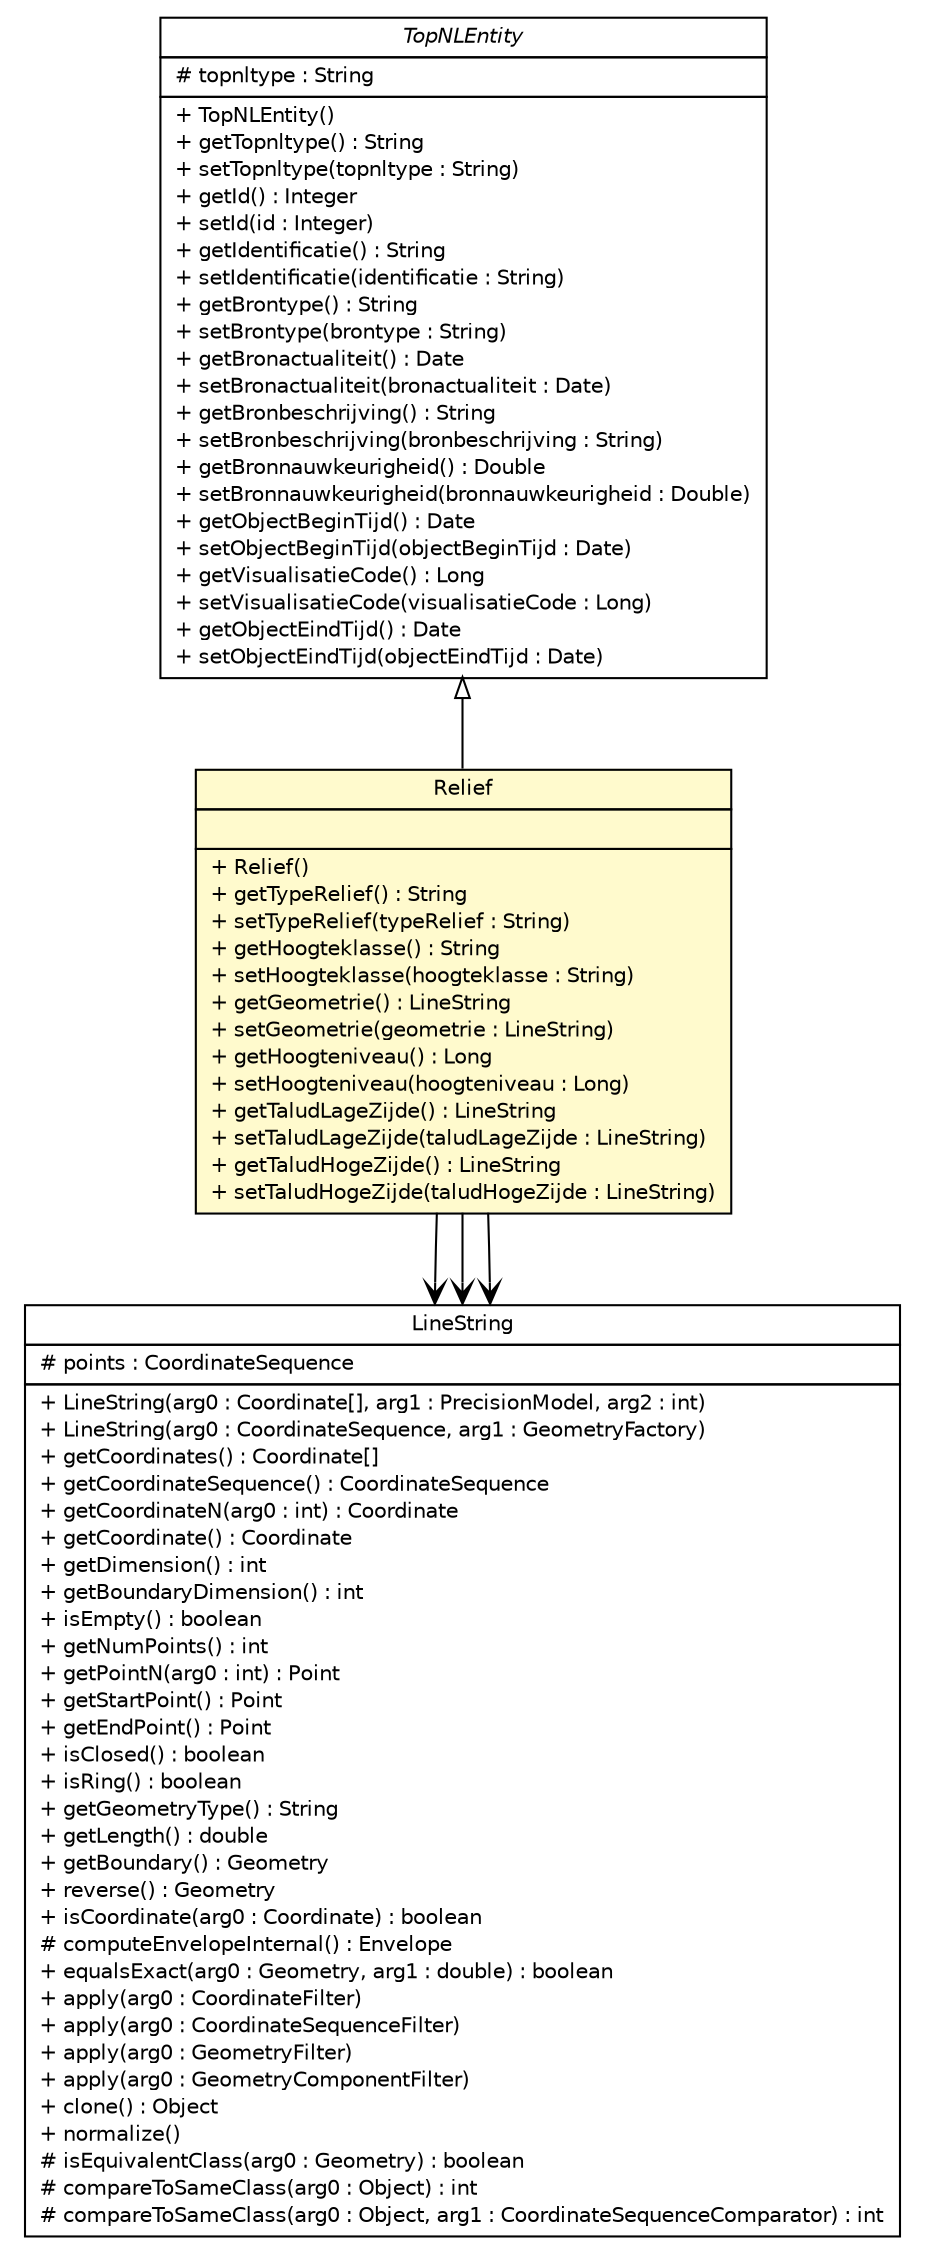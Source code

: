 #!/usr/local/bin/dot
#
# Class diagram 
# Generated by UMLGraph version R5_6-24-gf6e263 (http://www.umlgraph.org/)
#

digraph G {
	edge [fontname="Helvetica",fontsize=10,labelfontname="Helvetica",labelfontsize=10];
	node [fontname="Helvetica",fontsize=10,shape=plaintext];
	nodesep=0.25;
	ranksep=0.5;
	// nl.b3p.topnl.entities.TopNLEntity
	c30527 [label=<<table title="nl.b3p.topnl.entities.TopNLEntity" border="0" cellborder="1" cellspacing="0" cellpadding="2" port="p" href="./TopNLEntity.html">
		<tr><td><table border="0" cellspacing="0" cellpadding="1">
<tr><td align="center" balign="center"><font face="Helvetica-Oblique"> TopNLEntity </font></td></tr>
		</table></td></tr>
		<tr><td><table border="0" cellspacing="0" cellpadding="1">
<tr><td align="left" balign="left"> # topnltype : String </td></tr>
		</table></td></tr>
		<tr><td><table border="0" cellspacing="0" cellpadding="1">
<tr><td align="left" balign="left"> + TopNLEntity() </td></tr>
<tr><td align="left" balign="left"> + getTopnltype() : String </td></tr>
<tr><td align="left" balign="left"> + setTopnltype(topnltype : String) </td></tr>
<tr><td align="left" balign="left"> + getId() : Integer </td></tr>
<tr><td align="left" balign="left"> + setId(id : Integer) </td></tr>
<tr><td align="left" balign="left"> + getIdentificatie() : String </td></tr>
<tr><td align="left" balign="left"> + setIdentificatie(identificatie : String) </td></tr>
<tr><td align="left" balign="left"> + getBrontype() : String </td></tr>
<tr><td align="left" balign="left"> + setBrontype(brontype : String) </td></tr>
<tr><td align="left" balign="left"> + getBronactualiteit() : Date </td></tr>
<tr><td align="left" balign="left"> + setBronactualiteit(bronactualiteit : Date) </td></tr>
<tr><td align="left" balign="left"> + getBronbeschrijving() : String </td></tr>
<tr><td align="left" balign="left"> + setBronbeschrijving(bronbeschrijving : String) </td></tr>
<tr><td align="left" balign="left"> + getBronnauwkeurigheid() : Double </td></tr>
<tr><td align="left" balign="left"> + setBronnauwkeurigheid(bronnauwkeurigheid : Double) </td></tr>
<tr><td align="left" balign="left"> + getObjectBeginTijd() : Date </td></tr>
<tr><td align="left" balign="left"> + setObjectBeginTijd(objectBeginTijd : Date) </td></tr>
<tr><td align="left" balign="left"> + getVisualisatieCode() : Long </td></tr>
<tr><td align="left" balign="left"> + setVisualisatieCode(visualisatieCode : Long) </td></tr>
<tr><td align="left" balign="left"> + getObjectEindTijd() : Date </td></tr>
<tr><td align="left" balign="left"> + setObjectEindTijd(objectEindTijd : Date) </td></tr>
		</table></td></tr>
		</table>>, URL="./TopNLEntity.html", fontname="Helvetica", fontcolor="black", fontsize=10.0];
	// nl.b3p.topnl.entities.Relief
	c30534 [label=<<table title="nl.b3p.topnl.entities.Relief" border="0" cellborder="1" cellspacing="0" cellpadding="2" port="p" bgcolor="lemonChiffon" href="./Relief.html">
		<tr><td><table border="0" cellspacing="0" cellpadding="1">
<tr><td align="center" balign="center"> Relief </td></tr>
		</table></td></tr>
		<tr><td><table border="0" cellspacing="0" cellpadding="1">
<tr><td align="left" balign="left">  </td></tr>
		</table></td></tr>
		<tr><td><table border="0" cellspacing="0" cellpadding="1">
<tr><td align="left" balign="left"> + Relief() </td></tr>
<tr><td align="left" balign="left"> + getTypeRelief() : String </td></tr>
<tr><td align="left" balign="left"> + setTypeRelief(typeRelief : String) </td></tr>
<tr><td align="left" balign="left"> + getHoogteklasse() : String </td></tr>
<tr><td align="left" balign="left"> + setHoogteklasse(hoogteklasse : String) </td></tr>
<tr><td align="left" balign="left"> + getGeometrie() : LineString </td></tr>
<tr><td align="left" balign="left"> + setGeometrie(geometrie : LineString) </td></tr>
<tr><td align="left" balign="left"> + getHoogteniveau() : Long </td></tr>
<tr><td align="left" balign="left"> + setHoogteniveau(hoogteniveau : Long) </td></tr>
<tr><td align="left" balign="left"> + getTaludLageZijde() : LineString </td></tr>
<tr><td align="left" balign="left"> + setTaludLageZijde(taludLageZijde : LineString) </td></tr>
<tr><td align="left" balign="left"> + getTaludHogeZijde() : LineString </td></tr>
<tr><td align="left" balign="left"> + setTaludHogeZijde(taludHogeZijde : LineString) </td></tr>
		</table></td></tr>
		</table>>, URL="./Relief.html", fontname="Helvetica", fontcolor="black", fontsize=10.0];
	//nl.b3p.topnl.entities.Relief extends nl.b3p.topnl.entities.TopNLEntity
	c30527:p -> c30534:p [dir=back,arrowtail=empty];
	// nl.b3p.topnl.entities.Relief NAVASSOC com.vividsolutions.jts.geom.LineString
	c30534:p -> c30537:p [taillabel="", label="", headlabel="", fontname="Helvetica", fontcolor="black", fontsize=10.0, color="black", arrowhead=open];
	// nl.b3p.topnl.entities.Relief NAVASSOC com.vividsolutions.jts.geom.LineString
	c30534:p -> c30537:p [taillabel="", label="", headlabel="", fontname="Helvetica", fontcolor="black", fontsize=10.0, color="black", arrowhead=open];
	// nl.b3p.topnl.entities.Relief NAVASSOC com.vividsolutions.jts.geom.LineString
	c30534:p -> c30537:p [taillabel="", label="", headlabel="", fontname="Helvetica", fontcolor="black", fontsize=10.0, color="black", arrowhead=open];
	// com.vividsolutions.jts.geom.LineString
	c30537 [label=<<table title="com.vividsolutions.jts.geom.LineString" border="0" cellborder="1" cellspacing="0" cellpadding="2" port="p">
		<tr><td><table border="0" cellspacing="0" cellpadding="1">
<tr><td align="center" balign="center"> LineString </td></tr>
		</table></td></tr>
		<tr><td><table border="0" cellspacing="0" cellpadding="1">
<tr><td align="left" balign="left"> # points : CoordinateSequence </td></tr>
		</table></td></tr>
		<tr><td><table border="0" cellspacing="0" cellpadding="1">
<tr><td align="left" balign="left"> + LineString(arg0 : Coordinate[], arg1 : PrecisionModel, arg2 : int) </td></tr>
<tr><td align="left" balign="left"> + LineString(arg0 : CoordinateSequence, arg1 : GeometryFactory) </td></tr>
<tr><td align="left" balign="left"> + getCoordinates() : Coordinate[] </td></tr>
<tr><td align="left" balign="left"> + getCoordinateSequence() : CoordinateSequence </td></tr>
<tr><td align="left" balign="left"> + getCoordinateN(arg0 : int) : Coordinate </td></tr>
<tr><td align="left" balign="left"> + getCoordinate() : Coordinate </td></tr>
<tr><td align="left" balign="left"> + getDimension() : int </td></tr>
<tr><td align="left" balign="left"> + getBoundaryDimension() : int </td></tr>
<tr><td align="left" balign="left"> + isEmpty() : boolean </td></tr>
<tr><td align="left" balign="left"> + getNumPoints() : int </td></tr>
<tr><td align="left" balign="left"> + getPointN(arg0 : int) : Point </td></tr>
<tr><td align="left" balign="left"> + getStartPoint() : Point </td></tr>
<tr><td align="left" balign="left"> + getEndPoint() : Point </td></tr>
<tr><td align="left" balign="left"> + isClosed() : boolean </td></tr>
<tr><td align="left" balign="left"> + isRing() : boolean </td></tr>
<tr><td align="left" balign="left"> + getGeometryType() : String </td></tr>
<tr><td align="left" balign="left"> + getLength() : double </td></tr>
<tr><td align="left" balign="left"> + getBoundary() : Geometry </td></tr>
<tr><td align="left" balign="left"> + reverse() : Geometry </td></tr>
<tr><td align="left" balign="left"> + isCoordinate(arg0 : Coordinate) : boolean </td></tr>
<tr><td align="left" balign="left"> # computeEnvelopeInternal() : Envelope </td></tr>
<tr><td align="left" balign="left"> + equalsExact(arg0 : Geometry, arg1 : double) : boolean </td></tr>
<tr><td align="left" balign="left"> + apply(arg0 : CoordinateFilter) </td></tr>
<tr><td align="left" balign="left"> + apply(arg0 : CoordinateSequenceFilter) </td></tr>
<tr><td align="left" balign="left"> + apply(arg0 : GeometryFilter) </td></tr>
<tr><td align="left" balign="left"> + apply(arg0 : GeometryComponentFilter) </td></tr>
<tr><td align="left" balign="left"> + clone() : Object </td></tr>
<tr><td align="left" balign="left"> + normalize() </td></tr>
<tr><td align="left" balign="left"> # isEquivalentClass(arg0 : Geometry) : boolean </td></tr>
<tr><td align="left" balign="left"> # compareToSameClass(arg0 : Object) : int </td></tr>
<tr><td align="left" balign="left"> # compareToSameClass(arg0 : Object, arg1 : CoordinateSequenceComparator) : int </td></tr>
		</table></td></tr>
		</table>>, URL="null", fontname="Helvetica", fontcolor="black", fontsize=10.0];
}

